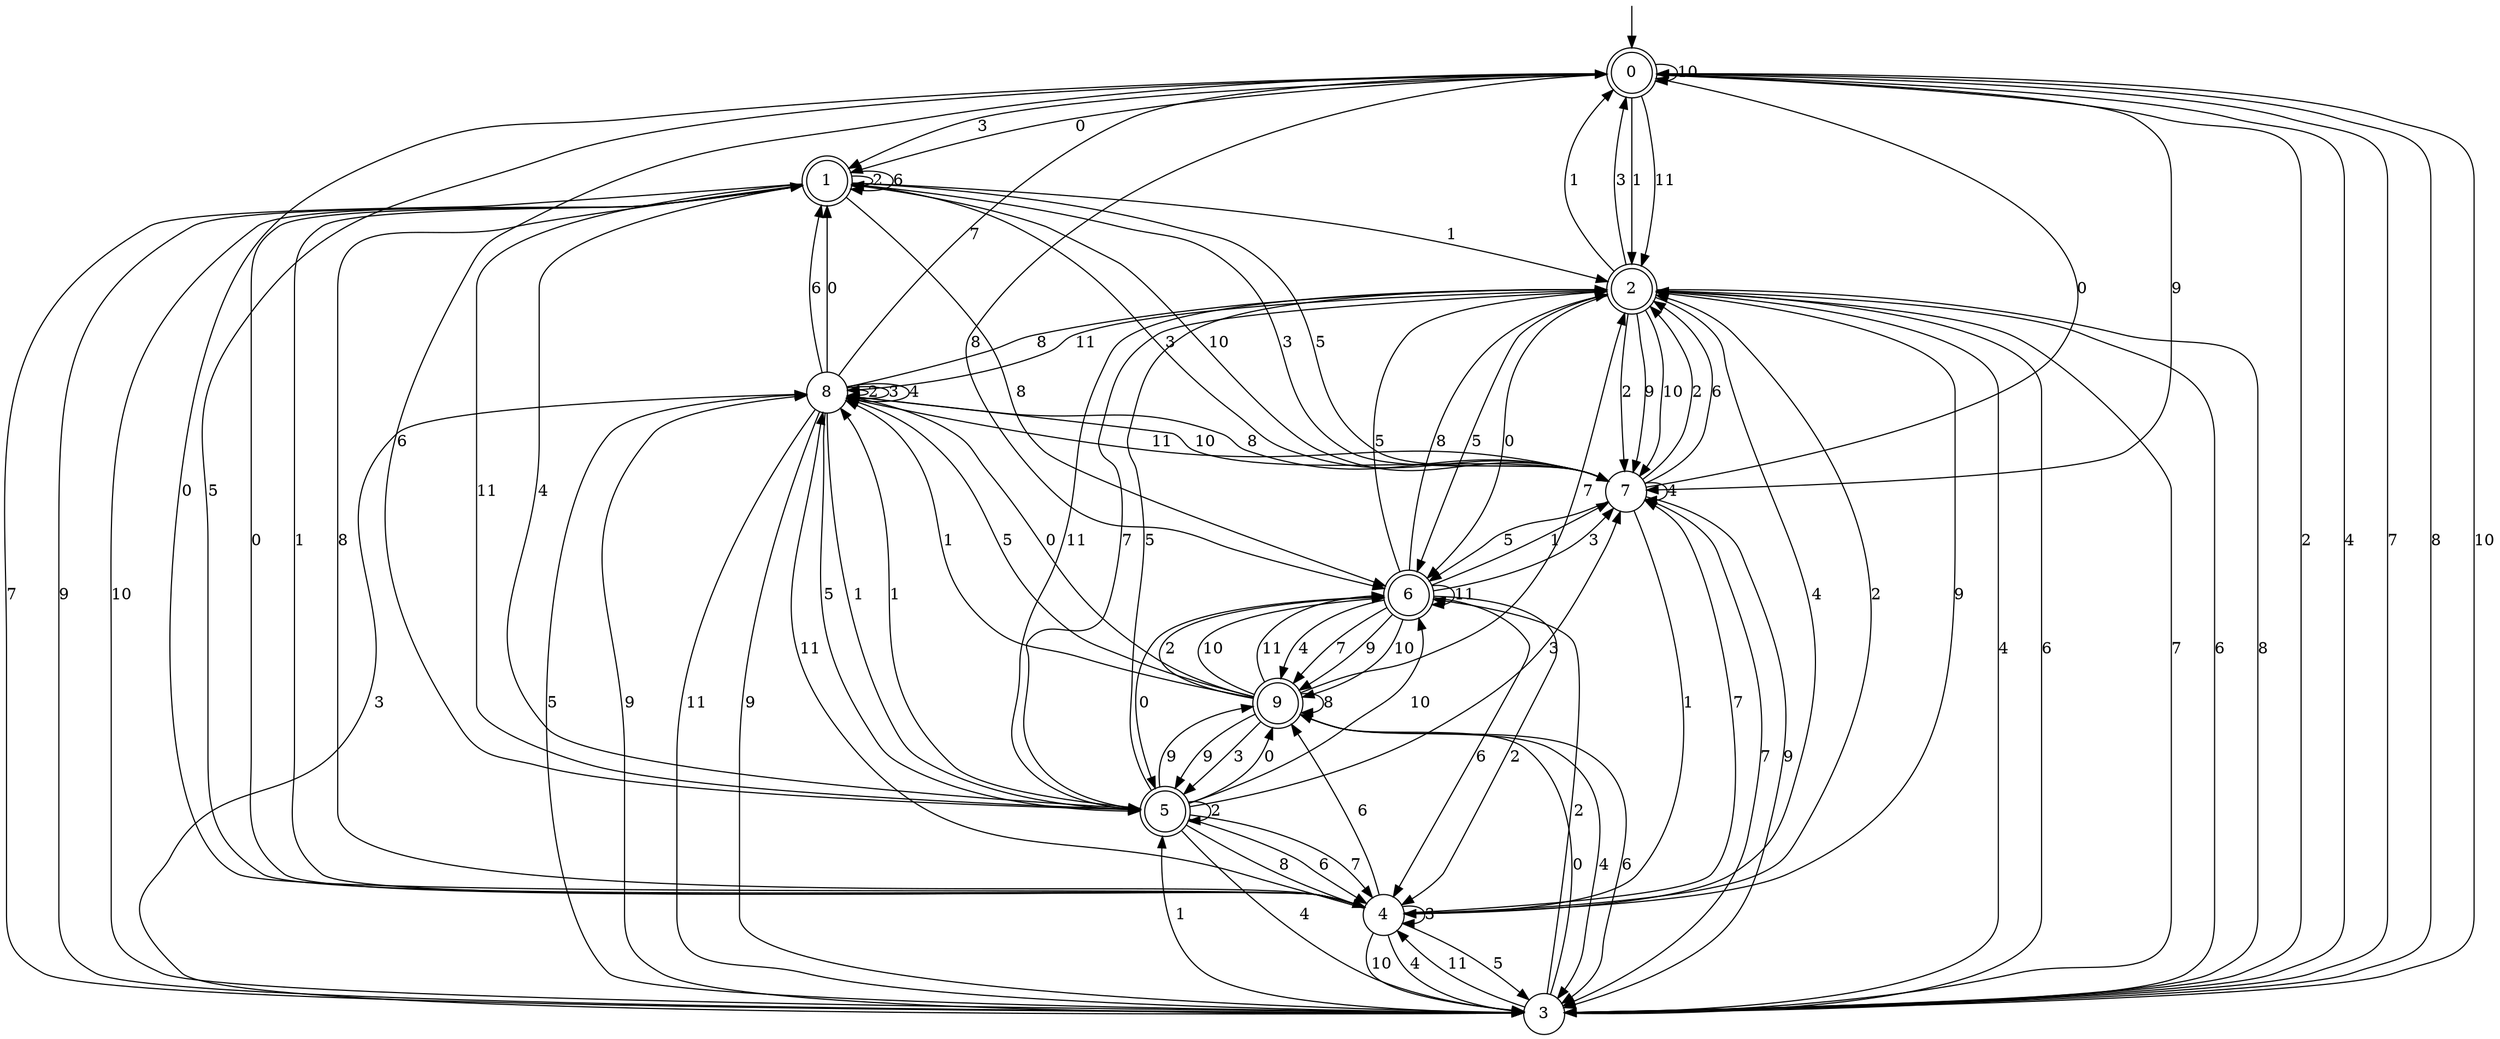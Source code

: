 digraph g {

	s0 [shape="doublecircle" label="0"];
	s1 [shape="doublecircle" label="1"];
	s2 [shape="doublecircle" label="2"];
	s3 [shape="circle" label="3"];
	s4 [shape="circle" label="4"];
	s5 [shape="doublecircle" label="5"];
	s6 [shape="doublecircle" label="6"];
	s7 [shape="circle" label="7"];
	s8 [shape="circle" label="8"];
	s9 [shape="doublecircle" label="9"];
	s0 -> s1 [label="0"];
	s0 -> s2 [label="1"];
	s0 -> s3 [label="2"];
	s0 -> s1 [label="3"];
	s0 -> s3 [label="4"];
	s0 -> s4 [label="5"];
	s0 -> s5 [label="6"];
	s0 -> s3 [label="7"];
	s0 -> s6 [label="8"];
	s0 -> s7 [label="9"];
	s0 -> s0 [label="10"];
	s0 -> s2 [label="11"];
	s1 -> s4 [label="0"];
	s1 -> s2 [label="1"];
	s1 -> s1 [label="2"];
	s1 -> s7 [label="3"];
	s1 -> s5 [label="4"];
	s1 -> s7 [label="5"];
	s1 -> s1 [label="6"];
	s1 -> s3 [label="7"];
	s1 -> s6 [label="8"];
	s1 -> s3 [label="9"];
	s1 -> s3 [label="10"];
	s1 -> s5 [label="11"];
	s2 -> s6 [label="0"];
	s2 -> s0 [label="1"];
	s2 -> s7 [label="2"];
	s2 -> s0 [label="3"];
	s2 -> s4 [label="4"];
	s2 -> s6 [label="5"];
	s2 -> s3 [label="6"];
	s2 -> s5 [label="7"];
	s2 -> s3 [label="8"];
	s2 -> s7 [label="9"];
	s2 -> s7 [label="10"];
	s2 -> s8 [label="11"];
	s3 -> s9 [label="0"];
	s3 -> s5 [label="1"];
	s3 -> s6 [label="2"];
	s3 -> s8 [label="3"];
	s3 -> s2 [label="4"];
	s3 -> s8 [label="5"];
	s3 -> s2 [label="6"];
	s3 -> s2 [label="7"];
	s3 -> s0 [label="8"];
	s3 -> s8 [label="9"];
	s3 -> s0 [label="10"];
	s3 -> s4 [label="11"];
	s4 -> s0 [label="0"];
	s4 -> s1 [label="1"];
	s4 -> s2 [label="2"];
	s4 -> s4 [label="3"];
	s4 -> s3 [label="4"];
	s4 -> s3 [label="5"];
	s4 -> s9 [label="6"];
	s4 -> s7 [label="7"];
	s4 -> s1 [label="8"];
	s4 -> s2 [label="9"];
	s4 -> s3 [label="10"];
	s4 -> s8 [label="11"];
	s5 -> s9 [label="0"];
	s5 -> s8 [label="1"];
	s5 -> s5 [label="2"];
	s5 -> s7 [label="3"];
	s5 -> s3 [label="4"];
	s5 -> s2 [label="5"];
	s5 -> s4 [label="6"];
	s5 -> s4 [label="7"];
	s5 -> s4 [label="8"];
	s5 -> s9 [label="9"];
	s5 -> s6 [label="10"];
	s5 -> s2 [label="11"];
	s6 -> s5 [label="0"];
	s6 -> s7 [label="1"];
	s6 -> s4 [label="2"];
	s6 -> s7 [label="3"];
	s6 -> s9 [label="4"];
	s6 -> s2 [label="5"];
	s6 -> s4 [label="6"];
	s6 -> s9 [label="7"];
	s6 -> s2 [label="8"];
	s6 -> s9 [label="9"];
	s6 -> s9 [label="10"];
	s6 -> s6 [label="11"];
	s7 -> s0 [label="0"];
	s7 -> s4 [label="1"];
	s7 -> s2 [label="2"];
	s7 -> s1 [label="3"];
	s7 -> s7 [label="4"];
	s7 -> s6 [label="5"];
	s7 -> s2 [label="6"];
	s7 -> s3 [label="7"];
	s7 -> s8 [label="8"];
	s7 -> s3 [label="9"];
	s7 -> s1 [label="10"];
	s7 -> s8 [label="11"];
	s8 -> s1 [label="0"];
	s8 -> s5 [label="1"];
	s8 -> s8 [label="2"];
	s8 -> s8 [label="3"];
	s8 -> s8 [label="4"];
	s8 -> s5 [label="5"];
	s8 -> s1 [label="6"];
	s8 -> s0 [label="7"];
	s8 -> s2 [label="8"];
	s8 -> s3 [label="9"];
	s8 -> s7 [label="10"];
	s8 -> s3 [label="11"];
	s9 -> s8 [label="0"];
	s9 -> s8 [label="1"];
	s9 -> s6 [label="2"];
	s9 -> s5 [label="3"];
	s9 -> s3 [label="4"];
	s9 -> s8 [label="5"];
	s9 -> s3 [label="6"];
	s9 -> s2 [label="7"];
	s9 -> s9 [label="8"];
	s9 -> s5 [label="9"];
	s9 -> s6 [label="10"];
	s9 -> s6 [label="11"];

__start0 [label="" shape="none" width="0" height="0"];
__start0 -> s0;

}

